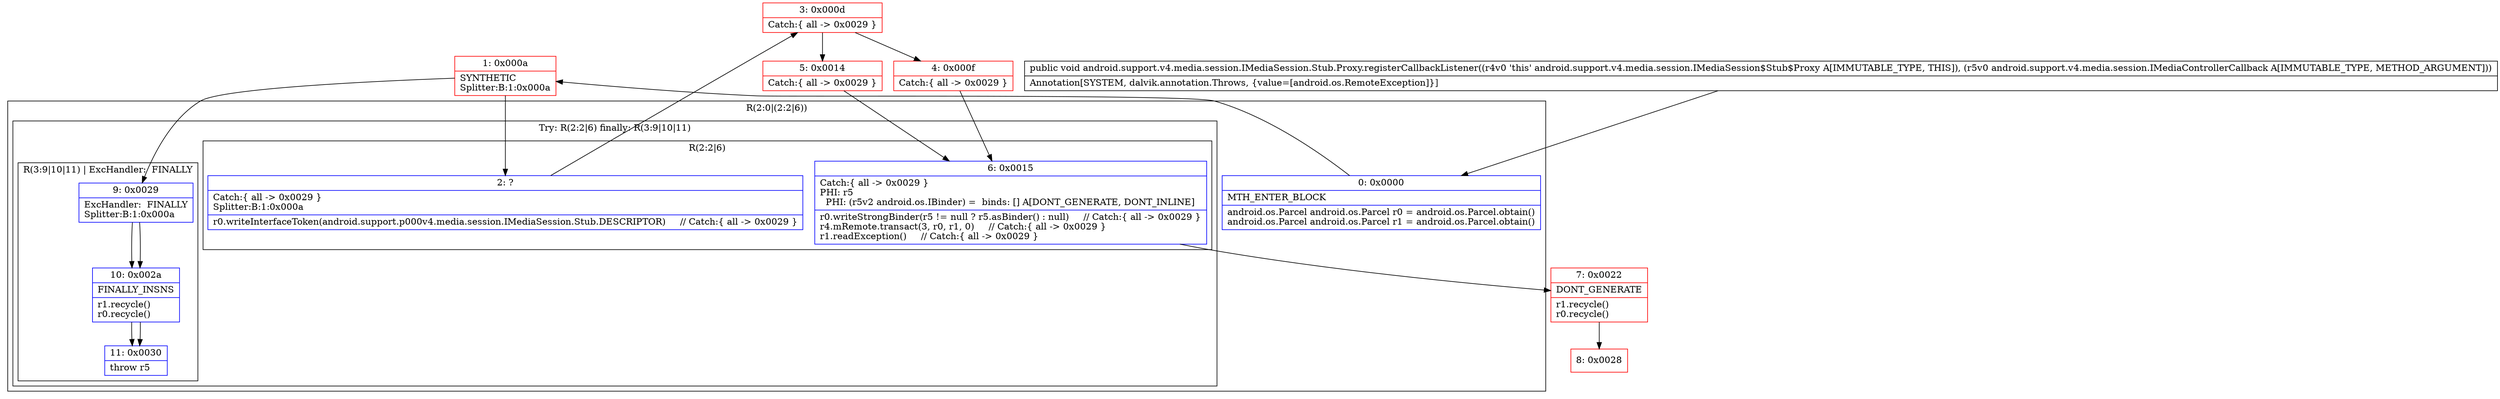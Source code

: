 digraph "CFG forandroid.support.v4.media.session.IMediaSession.Stub.Proxy.registerCallbackListener(Landroid\/support\/v4\/media\/session\/IMediaControllerCallback;)V" {
subgraph cluster_Region_40247846 {
label = "R(2:0|(2:2|6))";
node [shape=record,color=blue];
Node_0 [shape=record,label="{0\:\ 0x0000|MTH_ENTER_BLOCK\l|android.os.Parcel android.os.Parcel r0 = android.os.Parcel.obtain()\landroid.os.Parcel android.os.Parcel r1 = android.os.Parcel.obtain()\l}"];
subgraph cluster_TryCatchRegion_1073679833 {
label = "Try: R(2:2|6) finally: R(3:9|10|11)";
node [shape=record,color=blue];
subgraph cluster_Region_941445505 {
label = "R(2:2|6)";
node [shape=record,color=blue];
Node_2 [shape=record,label="{2\:\ ?|Catch:\{ all \-\> 0x0029 \}\lSplitter:B:1:0x000a\l|r0.writeInterfaceToken(android.support.p000v4.media.session.IMediaSession.Stub.DESCRIPTOR)     \/\/ Catch:\{ all \-\> 0x0029 \}\l}"];
Node_6 [shape=record,label="{6\:\ 0x0015|Catch:\{ all \-\> 0x0029 \}\lPHI: r5 \l  PHI: (r5v2 android.os.IBinder) =  binds: [] A[DONT_GENERATE, DONT_INLINE]\l|r0.writeStrongBinder(r5 != null ? r5.asBinder() : null)     \/\/ Catch:\{ all \-\> 0x0029 \}\lr4.mRemote.transact(3, r0, r1, 0)     \/\/ Catch:\{ all \-\> 0x0029 \}\lr1.readException()     \/\/ Catch:\{ all \-\> 0x0029 \}\l}"];
}
subgraph cluster_Region_478504385 {
label = "R(3:9|10|11) | ExcHandler:  FINALLY\l";
node [shape=record,color=blue];
Node_9 [shape=record,label="{9\:\ 0x0029|ExcHandler:  FINALLY\lSplitter:B:1:0x000a\l}"];
Node_10 [shape=record,label="{10\:\ 0x002a|FINALLY_INSNS\l|r1.recycle()\lr0.recycle()\l}"];
Node_11 [shape=record,label="{11\:\ 0x0030|throw r5\l}"];
}
}
}
subgraph cluster_Region_478504385 {
label = "R(3:9|10|11) | ExcHandler:  FINALLY\l";
node [shape=record,color=blue];
Node_9 [shape=record,label="{9\:\ 0x0029|ExcHandler:  FINALLY\lSplitter:B:1:0x000a\l}"];
Node_10 [shape=record,label="{10\:\ 0x002a|FINALLY_INSNS\l|r1.recycle()\lr0.recycle()\l}"];
Node_11 [shape=record,label="{11\:\ 0x0030|throw r5\l}"];
}
Node_1 [shape=record,color=red,label="{1\:\ 0x000a|SYNTHETIC\lSplitter:B:1:0x000a\l}"];
Node_3 [shape=record,color=red,label="{3\:\ 0x000d|Catch:\{ all \-\> 0x0029 \}\l}"];
Node_4 [shape=record,color=red,label="{4\:\ 0x000f|Catch:\{ all \-\> 0x0029 \}\l}"];
Node_5 [shape=record,color=red,label="{5\:\ 0x0014|Catch:\{ all \-\> 0x0029 \}\l}"];
Node_7 [shape=record,color=red,label="{7\:\ 0x0022|DONT_GENERATE\l|r1.recycle()\lr0.recycle()\l}"];
Node_8 [shape=record,color=red,label="{8\:\ 0x0028}"];
MethodNode[shape=record,label="{public void android.support.v4.media.session.IMediaSession.Stub.Proxy.registerCallbackListener((r4v0 'this' android.support.v4.media.session.IMediaSession$Stub$Proxy A[IMMUTABLE_TYPE, THIS]), (r5v0 android.support.v4.media.session.IMediaControllerCallback A[IMMUTABLE_TYPE, METHOD_ARGUMENT]))  | Annotation[SYSTEM, dalvik.annotation.Throws, \{value=[android.os.RemoteException]\}]\l}"];
MethodNode -> Node_0;
Node_0 -> Node_1;
Node_2 -> Node_3;
Node_6 -> Node_7;
Node_9 -> Node_10;
Node_10 -> Node_11;
Node_9 -> Node_10;
Node_10 -> Node_11;
Node_1 -> Node_2;
Node_1 -> Node_9;
Node_3 -> Node_4;
Node_3 -> Node_5;
Node_4 -> Node_6;
Node_5 -> Node_6;
Node_7 -> Node_8;
}

